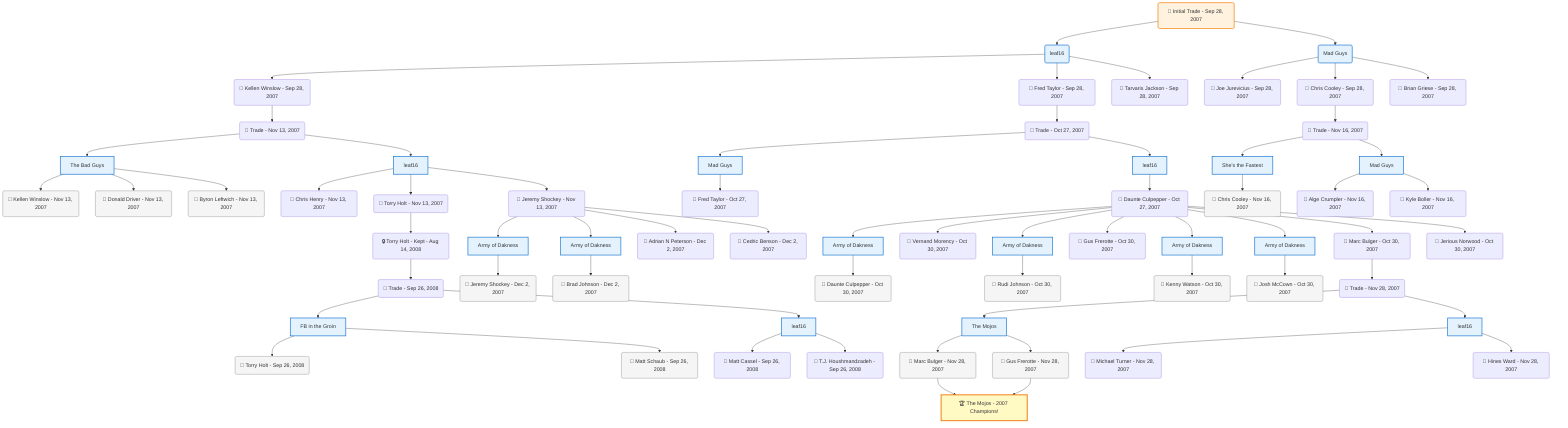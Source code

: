 flowchart TD

    TRADE_MAIN("🔄 Initial Trade - Sep 28, 2007")
    TEAM_1("leaf16")
    TEAM_2("Mad Guys")
    NODE_a6533d71-fd41-468f-8038-1a3b2087ef9a("🔄 Kellen Winslow - Sep 28, 2007")
    TRADE_9b5be223-65c6-4e67-81aa-bf74a216f43c_3("🔄 Trade - Nov 13, 2007")
    TEAM_b2220d1a-ff75-4622-9757-09978901110f_4["The Bad Guys"]
    NODE_f3a5def4-6718-4be8-a11d-371f311c5926("🔄 Kellen Winslow - Nov 13, 2007")
    NODE_4885f9a1-52d3-41d2-940f-3b414e516ab3("🔄 Donald Driver - Nov 13, 2007")
    NODE_344bf1c8-a132-42c1-a642-9bc57339b2ec("🔄 Byron Leftwich - Nov 13, 2007")
    TEAM_66fb98f4-89a7-45f9-893a-b41d71e6249d_5["leaf16"]
    NODE_d3dd2fbf-71c8-477f-839b-3d01fb245397("🔄 Chris Henry - Nov 13, 2007")
    NODE_3542e431-85da-4579-9b46-46cf55164a3b("🔄 Torry Holt - Nov 13, 2007")
    NODE_ae552024-56ca-4748-93cd-47818a8212a1("🔒 Torry Holt - Kept - Aug 14, 2008")
    TRADE_2d9c9ca5-03fb-45d9-b75e-4b8e6390e233_6("🔄 Trade - Sep 26, 2008")
    TEAM_f483ecf1-cd17-4991-854b-e52dfc957b45_7["FB in the Groin"]
    NODE_3c4c1045-0f0e-476c-aa84-d71204a0019c("🔄 Torry Holt - Sep 26, 2008")
    NODE_80fe1479-fb68-49b5-9a77-a2f7643490f1("🔄 Matt Schaub - Sep 26, 2008")
    TEAM_66fb98f4-89a7-45f9-893a-b41d71e6249d_8["leaf16"]
    NODE_f6283f98-d4e0-4556-ba50-3b9c539e38a9("🔄 Matt Cassel - Sep 26, 2008")
    NODE_b4480c41-fd86-467f-a24b-fb59f08029b3("🔄 T.J. Houshmandzadeh - Sep 26, 2008")
    NODE_27f63d9e-131c-4aaa-a89f-d906e366365e("🔄 Jeremy Shockey - Nov 13, 2007")
    TEAM_40f7599b-e68f-4bf4-9553-bf7e10924635_9["Army of Dakness"]
    NODE_f0478f46-4cc2-4b3d-9c0b-64c510c19e50("🔄 Jeremy Shockey - Dec 2, 2007")
    TEAM_40f7599b-e68f-4bf4-9553-bf7e10924635_10["Army of Dakness"]
    NODE_54b224c4-8273-469b-8dcc-06171bff5694("🔄 Brad Johnson - Dec 2, 2007")
    NODE_5cfca515-e52a-465d-88b6-4665adffc2b2("🔄 Adrian N Peterson - Dec 2, 2007")
    NODE_c01021a8-364f-44ae-85ee-edb0b66a6f95("🔄 Cedric Benson - Dec 2, 2007")
    NODE_0ea5d6d6-cc77-41b5-9a83-4d474fea7709("🔄 Fred Taylor - Sep 28, 2007")
    TRADE_d82814c6-efe8-490e-b050-0827437467f5_11("🔄 Trade - Oct 27, 2007")
    TEAM_f5908944-6efd-40eb-af54-6c53004e0e2f_12["Mad Guys"]
    NODE_7c19adeb-a389-46dd-b0ce-fd57c985fe12("🔄 Fred Taylor - Oct 27, 2007")
    TEAM_66fb98f4-89a7-45f9-893a-b41d71e6249d_13["leaf16"]
    NODE_40344948-41af-46d8-aa96-162bd5375742("🔄 Daunte Culpepper - Oct 27, 2007")
    TEAM_40f7599b-e68f-4bf4-9553-bf7e10924635_14["Army of Dakness"]
    NODE_e320ce44-623c-45ea-a7a0-b8375ec9e2a6("🔄 Daunte Culpepper - Oct 30, 2007")
    NODE_6b7d0d16-a554-4a66-9a7d-1f82dab81c94("🔄 Vernand Morency - Oct 30, 2007")
    TEAM_40f7599b-e68f-4bf4-9553-bf7e10924635_15["Army of Dakness"]
    NODE_cd588bba-9f3b-4982-97a9-21d8e659001a("🔄 Rudi Johnson - Oct 30, 2007")
    NODE_c3373911-6968-4da0-abca-74ddc96509db("🔄 Gus Frerotte - Oct 30, 2007")
    TEAM_40f7599b-e68f-4bf4-9553-bf7e10924635_16["Army of Dakness"]
    NODE_e6fb1caa-fd04-456c-a290-a9960e7af4db("🔄 Kenny Watson - Oct 30, 2007")
    TEAM_40f7599b-e68f-4bf4-9553-bf7e10924635_17["Army of Dakness"]
    NODE_a94b4337-5541-4f47-89a2-dfd3b60420ed("🔄 Josh McCown - Oct 30, 2007")
    NODE_3c7556b8-ad3f-4124-8e6a-e55611c550c6("🔄 Marc Bulger - Oct 30, 2007")
    TRADE_3a8d80a6-db8a-4d63-98e8-c495b5e26639_18("🔄 Trade - Nov 28, 2007")
    TEAM_bbe2d0ad-54cf-4c22-be82-b2a5f262a157_19["The Mojos"]
    NODE_4103b6d7-a28f-4a7d-8b6a-1ce4f5695239("🔄 Marc Bulger - Nov 28, 2007")
    CHAMP_bbe2d0ad-54cf-4c22-be82-b2a5f262a157_2007["🏆 The Mojos - 2007 Champions!"]
    NODE_420928ec-cddd-4579-b112-ce77f0f2fd56("🔄 Gus Frerotte - Nov 28, 2007")
    TEAM_66fb98f4-89a7-45f9-893a-b41d71e6249d_20["leaf16"]
    NODE_d8df4f38-ad56-4192-a87e-5ff6f2166d58("🔄 Michael Turner - Nov 28, 2007")
    NODE_91e372ce-59bc-47bb-9e88-cf79be62c936("🔄 Hines Ward - Nov 28, 2007")
    NODE_1975f832-ebf8-4e01-90a1-fe0025cce2cd("🔄 Jerious Norwood - Oct 30, 2007")
    NODE_dc31f765-b843-4d96-8595-60e30846c6e3("🔄 Joe Jurevicius - Sep 28, 2007")
    NODE_96784880-9392-4def-b707-64931900e130("🔄 Tarvaris Jackson - Sep 28, 2007")
    NODE_3e834071-e94a-4f99-83c7-b34551f6ceec("🔄 Chris Cooley - Sep 28, 2007")
    TRADE_f2af289f-bcd0-4cc3-b282-34caa5fbc5af_21("🔄 Trade - Nov 16, 2007")
    TEAM_4449259f-64af-44fd-9235-1facc0926234_22["She's the Fastest"]
    NODE_4905cfb4-f8bb-4be6-aac1-7a80e9744fc6("🔄 Chris Cooley - Nov 16, 2007")
    TEAM_f5908944-6efd-40eb-af54-6c53004e0e2f_23["Mad Guys"]
    NODE_2968b211-6807-4585-8ee9-1c2febd14e73("🔄 Alge Crumpler - Nov 16, 2007")
    NODE_6a83272e-31f3-4092-932d-b86963be4505("🔄 Kyle Boller - Nov 16, 2007")
    NODE_d7169586-9700-4945-8026-f47083e4aefd("🔄 Brian Griese - Sep 28, 2007")

    TRADE_MAIN --> TEAM_1
    TRADE_MAIN --> TEAM_2
    TEAM_1 --> NODE_a6533d71-fd41-468f-8038-1a3b2087ef9a
    NODE_a6533d71-fd41-468f-8038-1a3b2087ef9a --> TRADE_9b5be223-65c6-4e67-81aa-bf74a216f43c_3
    TRADE_9b5be223-65c6-4e67-81aa-bf74a216f43c_3 --> TEAM_b2220d1a-ff75-4622-9757-09978901110f_4
    TEAM_b2220d1a-ff75-4622-9757-09978901110f_4 --> NODE_f3a5def4-6718-4be8-a11d-371f311c5926
    TEAM_b2220d1a-ff75-4622-9757-09978901110f_4 --> NODE_4885f9a1-52d3-41d2-940f-3b414e516ab3
    TEAM_b2220d1a-ff75-4622-9757-09978901110f_4 --> NODE_344bf1c8-a132-42c1-a642-9bc57339b2ec
    TRADE_9b5be223-65c6-4e67-81aa-bf74a216f43c_3 --> TEAM_66fb98f4-89a7-45f9-893a-b41d71e6249d_5
    TEAM_66fb98f4-89a7-45f9-893a-b41d71e6249d_5 --> NODE_d3dd2fbf-71c8-477f-839b-3d01fb245397
    TEAM_66fb98f4-89a7-45f9-893a-b41d71e6249d_5 --> NODE_3542e431-85da-4579-9b46-46cf55164a3b
    NODE_3542e431-85da-4579-9b46-46cf55164a3b --> NODE_ae552024-56ca-4748-93cd-47818a8212a1
    NODE_ae552024-56ca-4748-93cd-47818a8212a1 --> TRADE_2d9c9ca5-03fb-45d9-b75e-4b8e6390e233_6
    TRADE_2d9c9ca5-03fb-45d9-b75e-4b8e6390e233_6 --> TEAM_f483ecf1-cd17-4991-854b-e52dfc957b45_7
    TEAM_f483ecf1-cd17-4991-854b-e52dfc957b45_7 --> NODE_3c4c1045-0f0e-476c-aa84-d71204a0019c
    TEAM_f483ecf1-cd17-4991-854b-e52dfc957b45_7 --> NODE_80fe1479-fb68-49b5-9a77-a2f7643490f1
    TRADE_2d9c9ca5-03fb-45d9-b75e-4b8e6390e233_6 --> TEAM_66fb98f4-89a7-45f9-893a-b41d71e6249d_8
    TEAM_66fb98f4-89a7-45f9-893a-b41d71e6249d_8 --> NODE_f6283f98-d4e0-4556-ba50-3b9c539e38a9
    TEAM_66fb98f4-89a7-45f9-893a-b41d71e6249d_8 --> NODE_b4480c41-fd86-467f-a24b-fb59f08029b3
    TEAM_66fb98f4-89a7-45f9-893a-b41d71e6249d_5 --> NODE_27f63d9e-131c-4aaa-a89f-d906e366365e
    NODE_27f63d9e-131c-4aaa-a89f-d906e366365e --> TEAM_40f7599b-e68f-4bf4-9553-bf7e10924635_9
    TEAM_40f7599b-e68f-4bf4-9553-bf7e10924635_9 --> NODE_f0478f46-4cc2-4b3d-9c0b-64c510c19e50
    NODE_27f63d9e-131c-4aaa-a89f-d906e366365e --> TEAM_40f7599b-e68f-4bf4-9553-bf7e10924635_10
    TEAM_40f7599b-e68f-4bf4-9553-bf7e10924635_10 --> NODE_54b224c4-8273-469b-8dcc-06171bff5694
    NODE_27f63d9e-131c-4aaa-a89f-d906e366365e --> NODE_5cfca515-e52a-465d-88b6-4665adffc2b2
    NODE_27f63d9e-131c-4aaa-a89f-d906e366365e --> NODE_c01021a8-364f-44ae-85ee-edb0b66a6f95
    TEAM_1 --> NODE_0ea5d6d6-cc77-41b5-9a83-4d474fea7709
    NODE_0ea5d6d6-cc77-41b5-9a83-4d474fea7709 --> TRADE_d82814c6-efe8-490e-b050-0827437467f5_11
    TRADE_d82814c6-efe8-490e-b050-0827437467f5_11 --> TEAM_f5908944-6efd-40eb-af54-6c53004e0e2f_12
    TEAM_f5908944-6efd-40eb-af54-6c53004e0e2f_12 --> NODE_7c19adeb-a389-46dd-b0ce-fd57c985fe12
    TRADE_d82814c6-efe8-490e-b050-0827437467f5_11 --> TEAM_66fb98f4-89a7-45f9-893a-b41d71e6249d_13
    TEAM_66fb98f4-89a7-45f9-893a-b41d71e6249d_13 --> NODE_40344948-41af-46d8-aa96-162bd5375742
    NODE_40344948-41af-46d8-aa96-162bd5375742 --> TEAM_40f7599b-e68f-4bf4-9553-bf7e10924635_14
    TEAM_40f7599b-e68f-4bf4-9553-bf7e10924635_14 --> NODE_e320ce44-623c-45ea-a7a0-b8375ec9e2a6
    NODE_40344948-41af-46d8-aa96-162bd5375742 --> NODE_6b7d0d16-a554-4a66-9a7d-1f82dab81c94
    NODE_40344948-41af-46d8-aa96-162bd5375742 --> TEAM_40f7599b-e68f-4bf4-9553-bf7e10924635_15
    TEAM_40f7599b-e68f-4bf4-9553-bf7e10924635_15 --> NODE_cd588bba-9f3b-4982-97a9-21d8e659001a
    NODE_40344948-41af-46d8-aa96-162bd5375742 --> NODE_c3373911-6968-4da0-abca-74ddc96509db
    NODE_40344948-41af-46d8-aa96-162bd5375742 --> TEAM_40f7599b-e68f-4bf4-9553-bf7e10924635_16
    TEAM_40f7599b-e68f-4bf4-9553-bf7e10924635_16 --> NODE_e6fb1caa-fd04-456c-a290-a9960e7af4db
    NODE_40344948-41af-46d8-aa96-162bd5375742 --> TEAM_40f7599b-e68f-4bf4-9553-bf7e10924635_17
    TEAM_40f7599b-e68f-4bf4-9553-bf7e10924635_17 --> NODE_a94b4337-5541-4f47-89a2-dfd3b60420ed
    NODE_40344948-41af-46d8-aa96-162bd5375742 --> NODE_3c7556b8-ad3f-4124-8e6a-e55611c550c6
    NODE_3c7556b8-ad3f-4124-8e6a-e55611c550c6 --> TRADE_3a8d80a6-db8a-4d63-98e8-c495b5e26639_18
    TRADE_3a8d80a6-db8a-4d63-98e8-c495b5e26639_18 --> TEAM_bbe2d0ad-54cf-4c22-be82-b2a5f262a157_19
    TEAM_bbe2d0ad-54cf-4c22-be82-b2a5f262a157_19 --> NODE_4103b6d7-a28f-4a7d-8b6a-1ce4f5695239
    NODE_4103b6d7-a28f-4a7d-8b6a-1ce4f5695239 --> CHAMP_bbe2d0ad-54cf-4c22-be82-b2a5f262a157_2007
    TEAM_bbe2d0ad-54cf-4c22-be82-b2a5f262a157_19 --> NODE_420928ec-cddd-4579-b112-ce77f0f2fd56
    NODE_420928ec-cddd-4579-b112-ce77f0f2fd56 --> CHAMP_bbe2d0ad-54cf-4c22-be82-b2a5f262a157_2007
    TRADE_3a8d80a6-db8a-4d63-98e8-c495b5e26639_18 --> TEAM_66fb98f4-89a7-45f9-893a-b41d71e6249d_20
    TEAM_66fb98f4-89a7-45f9-893a-b41d71e6249d_20 --> NODE_d8df4f38-ad56-4192-a87e-5ff6f2166d58
    TEAM_66fb98f4-89a7-45f9-893a-b41d71e6249d_20 --> NODE_91e372ce-59bc-47bb-9e88-cf79be62c936
    NODE_40344948-41af-46d8-aa96-162bd5375742 --> NODE_1975f832-ebf8-4e01-90a1-fe0025cce2cd
    TEAM_2 --> NODE_dc31f765-b843-4d96-8595-60e30846c6e3
    TEAM_1 --> NODE_96784880-9392-4def-b707-64931900e130
    TEAM_2 --> NODE_3e834071-e94a-4f99-83c7-b34551f6ceec
    NODE_3e834071-e94a-4f99-83c7-b34551f6ceec --> TRADE_f2af289f-bcd0-4cc3-b282-34caa5fbc5af_21
    TRADE_f2af289f-bcd0-4cc3-b282-34caa5fbc5af_21 --> TEAM_4449259f-64af-44fd-9235-1facc0926234_22
    TEAM_4449259f-64af-44fd-9235-1facc0926234_22 --> NODE_4905cfb4-f8bb-4be6-aac1-7a80e9744fc6
    TRADE_f2af289f-bcd0-4cc3-b282-34caa5fbc5af_21 --> TEAM_f5908944-6efd-40eb-af54-6c53004e0e2f_23
    TEAM_f5908944-6efd-40eb-af54-6c53004e0e2f_23 --> NODE_2968b211-6807-4585-8ee9-1c2febd14e73
    TEAM_f5908944-6efd-40eb-af54-6c53004e0e2f_23 --> NODE_6a83272e-31f3-4092-932d-b86963be4505
    TEAM_2 --> NODE_d7169586-9700-4945-8026-f47083e4aefd

    %% Node styling
    classDef teamNode fill:#e3f2fd,stroke:#1976d2,stroke-width:2px
    classDef tradeNode fill:#fff3e0,stroke:#f57c00,stroke-width:2px
    classDef playerNode fill:#f3e5f5,stroke:#7b1fa2,stroke-width:1px
    classDef nonRootPlayerNode fill:#f5f5f5,stroke:#757575,stroke-width:1px
    classDef endNode fill:#ffebee,stroke:#c62828,stroke-width:2px
    classDef waiverNode fill:#e8f5e8,stroke:#388e3c,stroke-width:2px
    classDef championshipNode fill:#fff9c4,stroke:#f57f17,stroke-width:3px

    class TEAM_1,TEAM_2,TEAM_b2220d1a-ff75-4622-9757-09978901110f_4,TEAM_66fb98f4-89a7-45f9-893a-b41d71e6249d_5,TEAM_f483ecf1-cd17-4991-854b-e52dfc957b45_7,TEAM_66fb98f4-89a7-45f9-893a-b41d71e6249d_8,TEAM_40f7599b-e68f-4bf4-9553-bf7e10924635_9,TEAM_40f7599b-e68f-4bf4-9553-bf7e10924635_10,TEAM_f5908944-6efd-40eb-af54-6c53004e0e2f_12,TEAM_66fb98f4-89a7-45f9-893a-b41d71e6249d_13,TEAM_40f7599b-e68f-4bf4-9553-bf7e10924635_14,TEAM_40f7599b-e68f-4bf4-9553-bf7e10924635_15,TEAM_40f7599b-e68f-4bf4-9553-bf7e10924635_16,TEAM_40f7599b-e68f-4bf4-9553-bf7e10924635_17,TEAM_bbe2d0ad-54cf-4c22-be82-b2a5f262a157_19,TEAM_66fb98f4-89a7-45f9-893a-b41d71e6249d_20,TEAM_4449259f-64af-44fd-9235-1facc0926234_22,TEAM_f5908944-6efd-40eb-af54-6c53004e0e2f_23 teamNode
    class CHAMP_bbe2d0ad-54cf-4c22-be82-b2a5f262a157_2007 championshipNode
    class NODE_f3a5def4-6718-4be8-a11d-371f311c5926,NODE_4885f9a1-52d3-41d2-940f-3b414e516ab3,NODE_344bf1c8-a132-42c1-a642-9bc57339b2ec,NODE_3c4c1045-0f0e-476c-aa84-d71204a0019c,NODE_80fe1479-fb68-49b5-9a77-a2f7643490f1,NODE_f0478f46-4cc2-4b3d-9c0b-64c510c19e50,NODE_54b224c4-8273-469b-8dcc-06171bff5694,NODE_e320ce44-623c-45ea-a7a0-b8375ec9e2a6,NODE_cd588bba-9f3b-4982-97a9-21d8e659001a,NODE_e6fb1caa-fd04-456c-a290-a9960e7af4db,NODE_a94b4337-5541-4f47-89a2-dfd3b60420ed,NODE_4103b6d7-a28f-4a7d-8b6a-1ce4f5695239,NODE_420928ec-cddd-4579-b112-ce77f0f2fd56,NODE_4905cfb4-f8bb-4be6-aac1-7a80e9744fc6 nonRootPlayerNode
    class TRADE_MAIN tradeNode